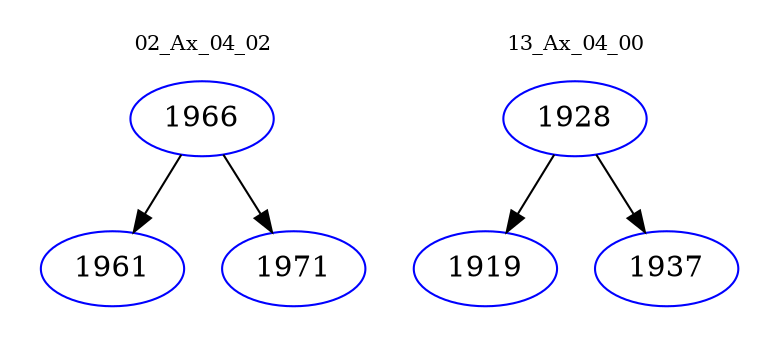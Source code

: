 digraph{
subgraph cluster_0 {
color = white
label = "02_Ax_04_02";
fontsize=10;
T0_1966 [label="1966", color="blue"]
T0_1966 -> T0_1961 [color="black"]
T0_1961 [label="1961", color="blue"]
T0_1966 -> T0_1971 [color="black"]
T0_1971 [label="1971", color="blue"]
}
subgraph cluster_1 {
color = white
label = "13_Ax_04_00";
fontsize=10;
T1_1928 [label="1928", color="blue"]
T1_1928 -> T1_1919 [color="black"]
T1_1919 [label="1919", color="blue"]
T1_1928 -> T1_1937 [color="black"]
T1_1937 [label="1937", color="blue"]
}
}

